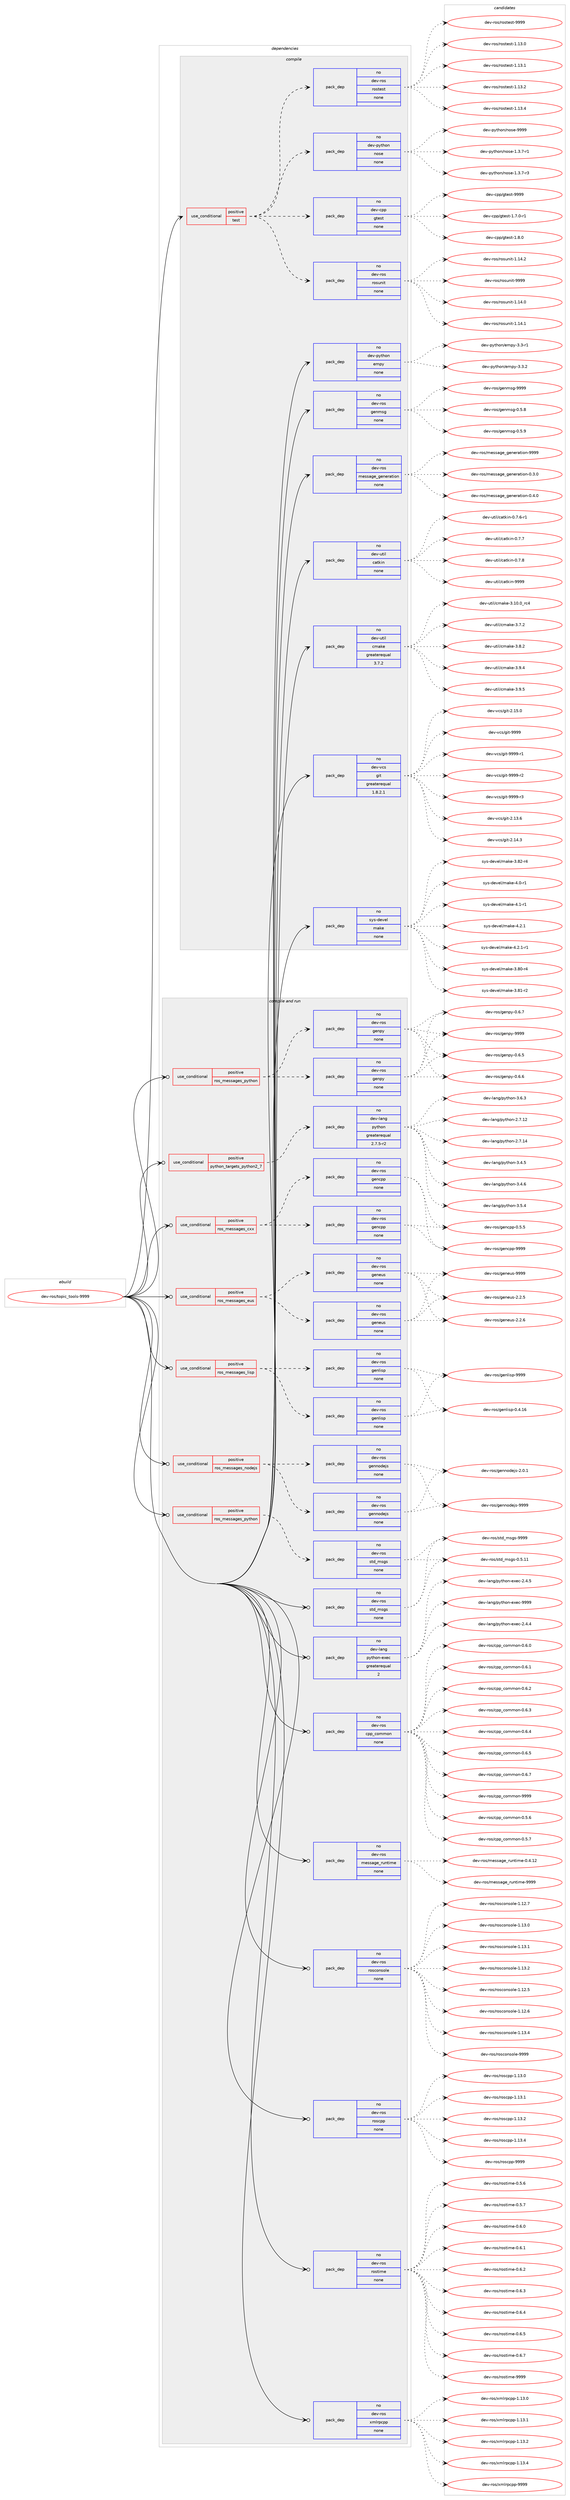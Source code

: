 digraph prolog {

# *************
# Graph options
# *************

newrank=true;
concentrate=true;
compound=true;
graph [rankdir=LR,fontname=Helvetica,fontsize=10,ranksep=1.5];#, ranksep=2.5, nodesep=0.2];
edge  [arrowhead=vee];
node  [fontname=Helvetica,fontsize=10];

# **********
# The ebuild
# **********

subgraph cluster_leftcol {
color=gray;
rank=same;
label=<<i>ebuild</i>>;
id [label="dev-ros/topic_tools-9999", color=red, width=4, href="../dev-ros/topic_tools-9999.svg"];
}

# ****************
# The dependencies
# ****************

subgraph cluster_midcol {
color=gray;
label=<<i>dependencies</i>>;
subgraph cluster_compile {
fillcolor="#eeeeee";
style=filled;
label=<<i>compile</i>>;
subgraph cond47993 {
dependency218541 [label=<<TABLE BORDER="0" CELLBORDER="1" CELLSPACING="0" CELLPADDING="4"><TR><TD ROWSPAN="3" CELLPADDING="10">use_conditional</TD></TR><TR><TD>positive</TD></TR><TR><TD>test</TD></TR></TABLE>>, shape=none, color=red];
subgraph pack166558 {
dependency218542 [label=<<TABLE BORDER="0" CELLBORDER="1" CELLSPACING="0" CELLPADDING="4" WIDTH="220"><TR><TD ROWSPAN="6" CELLPADDING="30">pack_dep</TD></TR><TR><TD WIDTH="110">no</TD></TR><TR><TD>dev-ros</TD></TR><TR><TD>rostest</TD></TR><TR><TD>none</TD></TR><TR><TD></TD></TR></TABLE>>, shape=none, color=blue];
}
dependency218541:e -> dependency218542:w [weight=20,style="dashed",arrowhead="vee"];
subgraph pack166559 {
dependency218543 [label=<<TABLE BORDER="0" CELLBORDER="1" CELLSPACING="0" CELLPADDING="4" WIDTH="220"><TR><TD ROWSPAN="6" CELLPADDING="30">pack_dep</TD></TR><TR><TD WIDTH="110">no</TD></TR><TR><TD>dev-ros</TD></TR><TR><TD>rosunit</TD></TR><TR><TD>none</TD></TR><TR><TD></TD></TR></TABLE>>, shape=none, color=blue];
}
dependency218541:e -> dependency218543:w [weight=20,style="dashed",arrowhead="vee"];
subgraph pack166560 {
dependency218544 [label=<<TABLE BORDER="0" CELLBORDER="1" CELLSPACING="0" CELLPADDING="4" WIDTH="220"><TR><TD ROWSPAN="6" CELLPADDING="30">pack_dep</TD></TR><TR><TD WIDTH="110">no</TD></TR><TR><TD>dev-cpp</TD></TR><TR><TD>gtest</TD></TR><TR><TD>none</TD></TR><TR><TD></TD></TR></TABLE>>, shape=none, color=blue];
}
dependency218541:e -> dependency218544:w [weight=20,style="dashed",arrowhead="vee"];
subgraph pack166561 {
dependency218545 [label=<<TABLE BORDER="0" CELLBORDER="1" CELLSPACING="0" CELLPADDING="4" WIDTH="220"><TR><TD ROWSPAN="6" CELLPADDING="30">pack_dep</TD></TR><TR><TD WIDTH="110">no</TD></TR><TR><TD>dev-python</TD></TR><TR><TD>nose</TD></TR><TR><TD>none</TD></TR><TR><TD></TD></TR></TABLE>>, shape=none, color=blue];
}
dependency218541:e -> dependency218545:w [weight=20,style="dashed",arrowhead="vee"];
}
id:e -> dependency218541:w [weight=20,style="solid",arrowhead="vee"];
subgraph pack166562 {
dependency218546 [label=<<TABLE BORDER="0" CELLBORDER="1" CELLSPACING="0" CELLPADDING="4" WIDTH="220"><TR><TD ROWSPAN="6" CELLPADDING="30">pack_dep</TD></TR><TR><TD WIDTH="110">no</TD></TR><TR><TD>dev-python</TD></TR><TR><TD>empy</TD></TR><TR><TD>none</TD></TR><TR><TD></TD></TR></TABLE>>, shape=none, color=blue];
}
id:e -> dependency218546:w [weight=20,style="solid",arrowhead="vee"];
subgraph pack166563 {
dependency218547 [label=<<TABLE BORDER="0" CELLBORDER="1" CELLSPACING="0" CELLPADDING="4" WIDTH="220"><TR><TD ROWSPAN="6" CELLPADDING="30">pack_dep</TD></TR><TR><TD WIDTH="110">no</TD></TR><TR><TD>dev-ros</TD></TR><TR><TD>genmsg</TD></TR><TR><TD>none</TD></TR><TR><TD></TD></TR></TABLE>>, shape=none, color=blue];
}
id:e -> dependency218547:w [weight=20,style="solid",arrowhead="vee"];
subgraph pack166564 {
dependency218548 [label=<<TABLE BORDER="0" CELLBORDER="1" CELLSPACING="0" CELLPADDING="4" WIDTH="220"><TR><TD ROWSPAN="6" CELLPADDING="30">pack_dep</TD></TR><TR><TD WIDTH="110">no</TD></TR><TR><TD>dev-ros</TD></TR><TR><TD>message_generation</TD></TR><TR><TD>none</TD></TR><TR><TD></TD></TR></TABLE>>, shape=none, color=blue];
}
id:e -> dependency218548:w [weight=20,style="solid",arrowhead="vee"];
subgraph pack166565 {
dependency218549 [label=<<TABLE BORDER="0" CELLBORDER="1" CELLSPACING="0" CELLPADDING="4" WIDTH="220"><TR><TD ROWSPAN="6" CELLPADDING="30">pack_dep</TD></TR><TR><TD WIDTH="110">no</TD></TR><TR><TD>dev-util</TD></TR><TR><TD>catkin</TD></TR><TR><TD>none</TD></TR><TR><TD></TD></TR></TABLE>>, shape=none, color=blue];
}
id:e -> dependency218549:w [weight=20,style="solid",arrowhead="vee"];
subgraph pack166566 {
dependency218550 [label=<<TABLE BORDER="0" CELLBORDER="1" CELLSPACING="0" CELLPADDING="4" WIDTH="220"><TR><TD ROWSPAN="6" CELLPADDING="30">pack_dep</TD></TR><TR><TD WIDTH="110">no</TD></TR><TR><TD>dev-util</TD></TR><TR><TD>cmake</TD></TR><TR><TD>greaterequal</TD></TR><TR><TD>3.7.2</TD></TR></TABLE>>, shape=none, color=blue];
}
id:e -> dependency218550:w [weight=20,style="solid",arrowhead="vee"];
subgraph pack166567 {
dependency218551 [label=<<TABLE BORDER="0" CELLBORDER="1" CELLSPACING="0" CELLPADDING="4" WIDTH="220"><TR><TD ROWSPAN="6" CELLPADDING="30">pack_dep</TD></TR><TR><TD WIDTH="110">no</TD></TR><TR><TD>dev-vcs</TD></TR><TR><TD>git</TD></TR><TR><TD>greaterequal</TD></TR><TR><TD>1.8.2.1</TD></TR></TABLE>>, shape=none, color=blue];
}
id:e -> dependency218551:w [weight=20,style="solid",arrowhead="vee"];
subgraph pack166568 {
dependency218552 [label=<<TABLE BORDER="0" CELLBORDER="1" CELLSPACING="0" CELLPADDING="4" WIDTH="220"><TR><TD ROWSPAN="6" CELLPADDING="30">pack_dep</TD></TR><TR><TD WIDTH="110">no</TD></TR><TR><TD>sys-devel</TD></TR><TR><TD>make</TD></TR><TR><TD>none</TD></TR><TR><TD></TD></TR></TABLE>>, shape=none, color=blue];
}
id:e -> dependency218552:w [weight=20,style="solid",arrowhead="vee"];
}
subgraph cluster_compileandrun {
fillcolor="#eeeeee";
style=filled;
label=<<i>compile and run</i>>;
subgraph cond47994 {
dependency218553 [label=<<TABLE BORDER="0" CELLBORDER="1" CELLSPACING="0" CELLPADDING="4"><TR><TD ROWSPAN="3" CELLPADDING="10">use_conditional</TD></TR><TR><TD>positive</TD></TR><TR><TD>python_targets_python2_7</TD></TR></TABLE>>, shape=none, color=red];
subgraph pack166569 {
dependency218554 [label=<<TABLE BORDER="0" CELLBORDER="1" CELLSPACING="0" CELLPADDING="4" WIDTH="220"><TR><TD ROWSPAN="6" CELLPADDING="30">pack_dep</TD></TR><TR><TD WIDTH="110">no</TD></TR><TR><TD>dev-lang</TD></TR><TR><TD>python</TD></TR><TR><TD>greaterequal</TD></TR><TR><TD>2.7.5-r2</TD></TR></TABLE>>, shape=none, color=blue];
}
dependency218553:e -> dependency218554:w [weight=20,style="dashed",arrowhead="vee"];
}
id:e -> dependency218553:w [weight=20,style="solid",arrowhead="odotvee"];
subgraph cond47995 {
dependency218555 [label=<<TABLE BORDER="0" CELLBORDER="1" CELLSPACING="0" CELLPADDING="4"><TR><TD ROWSPAN="3" CELLPADDING="10">use_conditional</TD></TR><TR><TD>positive</TD></TR><TR><TD>ros_messages_cxx</TD></TR></TABLE>>, shape=none, color=red];
subgraph pack166570 {
dependency218556 [label=<<TABLE BORDER="0" CELLBORDER="1" CELLSPACING="0" CELLPADDING="4" WIDTH="220"><TR><TD ROWSPAN="6" CELLPADDING="30">pack_dep</TD></TR><TR><TD WIDTH="110">no</TD></TR><TR><TD>dev-ros</TD></TR><TR><TD>gencpp</TD></TR><TR><TD>none</TD></TR><TR><TD></TD></TR></TABLE>>, shape=none, color=blue];
}
dependency218555:e -> dependency218556:w [weight=20,style="dashed",arrowhead="vee"];
subgraph pack166571 {
dependency218557 [label=<<TABLE BORDER="0" CELLBORDER="1" CELLSPACING="0" CELLPADDING="4" WIDTH="220"><TR><TD ROWSPAN="6" CELLPADDING="30">pack_dep</TD></TR><TR><TD WIDTH="110">no</TD></TR><TR><TD>dev-ros</TD></TR><TR><TD>gencpp</TD></TR><TR><TD>none</TD></TR><TR><TD></TD></TR></TABLE>>, shape=none, color=blue];
}
dependency218555:e -> dependency218557:w [weight=20,style="dashed",arrowhead="vee"];
}
id:e -> dependency218555:w [weight=20,style="solid",arrowhead="odotvee"];
subgraph cond47996 {
dependency218558 [label=<<TABLE BORDER="0" CELLBORDER="1" CELLSPACING="0" CELLPADDING="4"><TR><TD ROWSPAN="3" CELLPADDING="10">use_conditional</TD></TR><TR><TD>positive</TD></TR><TR><TD>ros_messages_eus</TD></TR></TABLE>>, shape=none, color=red];
subgraph pack166572 {
dependency218559 [label=<<TABLE BORDER="0" CELLBORDER="1" CELLSPACING="0" CELLPADDING="4" WIDTH="220"><TR><TD ROWSPAN="6" CELLPADDING="30">pack_dep</TD></TR><TR><TD WIDTH="110">no</TD></TR><TR><TD>dev-ros</TD></TR><TR><TD>geneus</TD></TR><TR><TD>none</TD></TR><TR><TD></TD></TR></TABLE>>, shape=none, color=blue];
}
dependency218558:e -> dependency218559:w [weight=20,style="dashed",arrowhead="vee"];
subgraph pack166573 {
dependency218560 [label=<<TABLE BORDER="0" CELLBORDER="1" CELLSPACING="0" CELLPADDING="4" WIDTH="220"><TR><TD ROWSPAN="6" CELLPADDING="30">pack_dep</TD></TR><TR><TD WIDTH="110">no</TD></TR><TR><TD>dev-ros</TD></TR><TR><TD>geneus</TD></TR><TR><TD>none</TD></TR><TR><TD></TD></TR></TABLE>>, shape=none, color=blue];
}
dependency218558:e -> dependency218560:w [weight=20,style="dashed",arrowhead="vee"];
}
id:e -> dependency218558:w [weight=20,style="solid",arrowhead="odotvee"];
subgraph cond47997 {
dependency218561 [label=<<TABLE BORDER="0" CELLBORDER="1" CELLSPACING="0" CELLPADDING="4"><TR><TD ROWSPAN="3" CELLPADDING="10">use_conditional</TD></TR><TR><TD>positive</TD></TR><TR><TD>ros_messages_lisp</TD></TR></TABLE>>, shape=none, color=red];
subgraph pack166574 {
dependency218562 [label=<<TABLE BORDER="0" CELLBORDER="1" CELLSPACING="0" CELLPADDING="4" WIDTH="220"><TR><TD ROWSPAN="6" CELLPADDING="30">pack_dep</TD></TR><TR><TD WIDTH="110">no</TD></TR><TR><TD>dev-ros</TD></TR><TR><TD>genlisp</TD></TR><TR><TD>none</TD></TR><TR><TD></TD></TR></TABLE>>, shape=none, color=blue];
}
dependency218561:e -> dependency218562:w [weight=20,style="dashed",arrowhead="vee"];
subgraph pack166575 {
dependency218563 [label=<<TABLE BORDER="0" CELLBORDER="1" CELLSPACING="0" CELLPADDING="4" WIDTH="220"><TR><TD ROWSPAN="6" CELLPADDING="30">pack_dep</TD></TR><TR><TD WIDTH="110">no</TD></TR><TR><TD>dev-ros</TD></TR><TR><TD>genlisp</TD></TR><TR><TD>none</TD></TR><TR><TD></TD></TR></TABLE>>, shape=none, color=blue];
}
dependency218561:e -> dependency218563:w [weight=20,style="dashed",arrowhead="vee"];
}
id:e -> dependency218561:w [weight=20,style="solid",arrowhead="odotvee"];
subgraph cond47998 {
dependency218564 [label=<<TABLE BORDER="0" CELLBORDER="1" CELLSPACING="0" CELLPADDING="4"><TR><TD ROWSPAN="3" CELLPADDING="10">use_conditional</TD></TR><TR><TD>positive</TD></TR><TR><TD>ros_messages_nodejs</TD></TR></TABLE>>, shape=none, color=red];
subgraph pack166576 {
dependency218565 [label=<<TABLE BORDER="0" CELLBORDER="1" CELLSPACING="0" CELLPADDING="4" WIDTH="220"><TR><TD ROWSPAN="6" CELLPADDING="30">pack_dep</TD></TR><TR><TD WIDTH="110">no</TD></TR><TR><TD>dev-ros</TD></TR><TR><TD>gennodejs</TD></TR><TR><TD>none</TD></TR><TR><TD></TD></TR></TABLE>>, shape=none, color=blue];
}
dependency218564:e -> dependency218565:w [weight=20,style="dashed",arrowhead="vee"];
subgraph pack166577 {
dependency218566 [label=<<TABLE BORDER="0" CELLBORDER="1" CELLSPACING="0" CELLPADDING="4" WIDTH="220"><TR><TD ROWSPAN="6" CELLPADDING="30">pack_dep</TD></TR><TR><TD WIDTH="110">no</TD></TR><TR><TD>dev-ros</TD></TR><TR><TD>gennodejs</TD></TR><TR><TD>none</TD></TR><TR><TD></TD></TR></TABLE>>, shape=none, color=blue];
}
dependency218564:e -> dependency218566:w [weight=20,style="dashed",arrowhead="vee"];
}
id:e -> dependency218564:w [weight=20,style="solid",arrowhead="odotvee"];
subgraph cond47999 {
dependency218567 [label=<<TABLE BORDER="0" CELLBORDER="1" CELLSPACING="0" CELLPADDING="4"><TR><TD ROWSPAN="3" CELLPADDING="10">use_conditional</TD></TR><TR><TD>positive</TD></TR><TR><TD>ros_messages_python</TD></TR></TABLE>>, shape=none, color=red];
subgraph pack166578 {
dependency218568 [label=<<TABLE BORDER="0" CELLBORDER="1" CELLSPACING="0" CELLPADDING="4" WIDTH="220"><TR><TD ROWSPAN="6" CELLPADDING="30">pack_dep</TD></TR><TR><TD WIDTH="110">no</TD></TR><TR><TD>dev-ros</TD></TR><TR><TD>genpy</TD></TR><TR><TD>none</TD></TR><TR><TD></TD></TR></TABLE>>, shape=none, color=blue];
}
dependency218567:e -> dependency218568:w [weight=20,style="dashed",arrowhead="vee"];
subgraph pack166579 {
dependency218569 [label=<<TABLE BORDER="0" CELLBORDER="1" CELLSPACING="0" CELLPADDING="4" WIDTH="220"><TR><TD ROWSPAN="6" CELLPADDING="30">pack_dep</TD></TR><TR><TD WIDTH="110">no</TD></TR><TR><TD>dev-ros</TD></TR><TR><TD>genpy</TD></TR><TR><TD>none</TD></TR><TR><TD></TD></TR></TABLE>>, shape=none, color=blue];
}
dependency218567:e -> dependency218569:w [weight=20,style="dashed",arrowhead="vee"];
}
id:e -> dependency218567:w [weight=20,style="solid",arrowhead="odotvee"];
subgraph cond48000 {
dependency218570 [label=<<TABLE BORDER="0" CELLBORDER="1" CELLSPACING="0" CELLPADDING="4"><TR><TD ROWSPAN="3" CELLPADDING="10">use_conditional</TD></TR><TR><TD>positive</TD></TR><TR><TD>ros_messages_python</TD></TR></TABLE>>, shape=none, color=red];
subgraph pack166580 {
dependency218571 [label=<<TABLE BORDER="0" CELLBORDER="1" CELLSPACING="0" CELLPADDING="4" WIDTH="220"><TR><TD ROWSPAN="6" CELLPADDING="30">pack_dep</TD></TR><TR><TD WIDTH="110">no</TD></TR><TR><TD>dev-ros</TD></TR><TR><TD>std_msgs</TD></TR><TR><TD>none</TD></TR><TR><TD></TD></TR></TABLE>>, shape=none, color=blue];
}
dependency218570:e -> dependency218571:w [weight=20,style="dashed",arrowhead="vee"];
}
id:e -> dependency218570:w [weight=20,style="solid",arrowhead="odotvee"];
subgraph pack166581 {
dependency218572 [label=<<TABLE BORDER="0" CELLBORDER="1" CELLSPACING="0" CELLPADDING="4" WIDTH="220"><TR><TD ROWSPAN="6" CELLPADDING="30">pack_dep</TD></TR><TR><TD WIDTH="110">no</TD></TR><TR><TD>dev-lang</TD></TR><TR><TD>python-exec</TD></TR><TR><TD>greaterequal</TD></TR><TR><TD>2</TD></TR></TABLE>>, shape=none, color=blue];
}
id:e -> dependency218572:w [weight=20,style="solid",arrowhead="odotvee"];
subgraph pack166582 {
dependency218573 [label=<<TABLE BORDER="0" CELLBORDER="1" CELLSPACING="0" CELLPADDING="4" WIDTH="220"><TR><TD ROWSPAN="6" CELLPADDING="30">pack_dep</TD></TR><TR><TD WIDTH="110">no</TD></TR><TR><TD>dev-ros</TD></TR><TR><TD>cpp_common</TD></TR><TR><TD>none</TD></TR><TR><TD></TD></TR></TABLE>>, shape=none, color=blue];
}
id:e -> dependency218573:w [weight=20,style="solid",arrowhead="odotvee"];
subgraph pack166583 {
dependency218574 [label=<<TABLE BORDER="0" CELLBORDER="1" CELLSPACING="0" CELLPADDING="4" WIDTH="220"><TR><TD ROWSPAN="6" CELLPADDING="30">pack_dep</TD></TR><TR><TD WIDTH="110">no</TD></TR><TR><TD>dev-ros</TD></TR><TR><TD>message_runtime</TD></TR><TR><TD>none</TD></TR><TR><TD></TD></TR></TABLE>>, shape=none, color=blue];
}
id:e -> dependency218574:w [weight=20,style="solid",arrowhead="odotvee"];
subgraph pack166584 {
dependency218575 [label=<<TABLE BORDER="0" CELLBORDER="1" CELLSPACING="0" CELLPADDING="4" WIDTH="220"><TR><TD ROWSPAN="6" CELLPADDING="30">pack_dep</TD></TR><TR><TD WIDTH="110">no</TD></TR><TR><TD>dev-ros</TD></TR><TR><TD>rosconsole</TD></TR><TR><TD>none</TD></TR><TR><TD></TD></TR></TABLE>>, shape=none, color=blue];
}
id:e -> dependency218575:w [weight=20,style="solid",arrowhead="odotvee"];
subgraph pack166585 {
dependency218576 [label=<<TABLE BORDER="0" CELLBORDER="1" CELLSPACING="0" CELLPADDING="4" WIDTH="220"><TR><TD ROWSPAN="6" CELLPADDING="30">pack_dep</TD></TR><TR><TD WIDTH="110">no</TD></TR><TR><TD>dev-ros</TD></TR><TR><TD>roscpp</TD></TR><TR><TD>none</TD></TR><TR><TD></TD></TR></TABLE>>, shape=none, color=blue];
}
id:e -> dependency218576:w [weight=20,style="solid",arrowhead="odotvee"];
subgraph pack166586 {
dependency218577 [label=<<TABLE BORDER="0" CELLBORDER="1" CELLSPACING="0" CELLPADDING="4" WIDTH="220"><TR><TD ROWSPAN="6" CELLPADDING="30">pack_dep</TD></TR><TR><TD WIDTH="110">no</TD></TR><TR><TD>dev-ros</TD></TR><TR><TD>rostime</TD></TR><TR><TD>none</TD></TR><TR><TD></TD></TR></TABLE>>, shape=none, color=blue];
}
id:e -> dependency218577:w [weight=20,style="solid",arrowhead="odotvee"];
subgraph pack166587 {
dependency218578 [label=<<TABLE BORDER="0" CELLBORDER="1" CELLSPACING="0" CELLPADDING="4" WIDTH="220"><TR><TD ROWSPAN="6" CELLPADDING="30">pack_dep</TD></TR><TR><TD WIDTH="110">no</TD></TR><TR><TD>dev-ros</TD></TR><TR><TD>std_msgs</TD></TR><TR><TD>none</TD></TR><TR><TD></TD></TR></TABLE>>, shape=none, color=blue];
}
id:e -> dependency218578:w [weight=20,style="solid",arrowhead="odotvee"];
subgraph pack166588 {
dependency218579 [label=<<TABLE BORDER="0" CELLBORDER="1" CELLSPACING="0" CELLPADDING="4" WIDTH="220"><TR><TD ROWSPAN="6" CELLPADDING="30">pack_dep</TD></TR><TR><TD WIDTH="110">no</TD></TR><TR><TD>dev-ros</TD></TR><TR><TD>xmlrpcpp</TD></TR><TR><TD>none</TD></TR><TR><TD></TD></TR></TABLE>>, shape=none, color=blue];
}
id:e -> dependency218579:w [weight=20,style="solid",arrowhead="odotvee"];
}
subgraph cluster_run {
fillcolor="#eeeeee";
style=filled;
label=<<i>run</i>>;
}
}

# **************
# The candidates
# **************

subgraph cluster_choices {
rank=same;
color=gray;
label=<<i>candidates</i>>;

subgraph choice166558 {
color=black;
nodesep=1;
choice100101118451141111154711411111511610111511645494649514648 [label="dev-ros/rostest-1.13.0", color=red, width=4,href="../dev-ros/rostest-1.13.0.svg"];
choice100101118451141111154711411111511610111511645494649514649 [label="dev-ros/rostest-1.13.1", color=red, width=4,href="../dev-ros/rostest-1.13.1.svg"];
choice100101118451141111154711411111511610111511645494649514650 [label="dev-ros/rostest-1.13.2", color=red, width=4,href="../dev-ros/rostest-1.13.2.svg"];
choice100101118451141111154711411111511610111511645494649514652 [label="dev-ros/rostest-1.13.4", color=red, width=4,href="../dev-ros/rostest-1.13.4.svg"];
choice10010111845114111115471141111151161011151164557575757 [label="dev-ros/rostest-9999", color=red, width=4,href="../dev-ros/rostest-9999.svg"];
dependency218542:e -> choice100101118451141111154711411111511610111511645494649514648:w [style=dotted,weight="100"];
dependency218542:e -> choice100101118451141111154711411111511610111511645494649514649:w [style=dotted,weight="100"];
dependency218542:e -> choice100101118451141111154711411111511610111511645494649514650:w [style=dotted,weight="100"];
dependency218542:e -> choice100101118451141111154711411111511610111511645494649514652:w [style=dotted,weight="100"];
dependency218542:e -> choice10010111845114111115471141111151161011151164557575757:w [style=dotted,weight="100"];
}
subgraph choice166559 {
color=black;
nodesep=1;
choice100101118451141111154711411111511711010511645494649524648 [label="dev-ros/rosunit-1.14.0", color=red, width=4,href="../dev-ros/rosunit-1.14.0.svg"];
choice100101118451141111154711411111511711010511645494649524649 [label="dev-ros/rosunit-1.14.1", color=red, width=4,href="../dev-ros/rosunit-1.14.1.svg"];
choice100101118451141111154711411111511711010511645494649524650 [label="dev-ros/rosunit-1.14.2", color=red, width=4,href="../dev-ros/rosunit-1.14.2.svg"];
choice10010111845114111115471141111151171101051164557575757 [label="dev-ros/rosunit-9999", color=red, width=4,href="../dev-ros/rosunit-9999.svg"];
dependency218543:e -> choice100101118451141111154711411111511711010511645494649524648:w [style=dotted,weight="100"];
dependency218543:e -> choice100101118451141111154711411111511711010511645494649524649:w [style=dotted,weight="100"];
dependency218543:e -> choice100101118451141111154711411111511711010511645494649524650:w [style=dotted,weight="100"];
dependency218543:e -> choice10010111845114111115471141111151171101051164557575757:w [style=dotted,weight="100"];
}
subgraph choice166560 {
color=black;
nodesep=1;
choice1001011184599112112471031161011151164549465546484511449 [label="dev-cpp/gtest-1.7.0-r1", color=red, width=4,href="../dev-cpp/gtest-1.7.0-r1.svg"];
choice100101118459911211247103116101115116454946564648 [label="dev-cpp/gtest-1.8.0", color=red, width=4,href="../dev-cpp/gtest-1.8.0.svg"];
choice1001011184599112112471031161011151164557575757 [label="dev-cpp/gtest-9999", color=red, width=4,href="../dev-cpp/gtest-9999.svg"];
dependency218544:e -> choice1001011184599112112471031161011151164549465546484511449:w [style=dotted,weight="100"];
dependency218544:e -> choice100101118459911211247103116101115116454946564648:w [style=dotted,weight="100"];
dependency218544:e -> choice1001011184599112112471031161011151164557575757:w [style=dotted,weight="100"];
}
subgraph choice166561 {
color=black;
nodesep=1;
choice10010111845112121116104111110471101111151014549465146554511449 [label="dev-python/nose-1.3.7-r1", color=red, width=4,href="../dev-python/nose-1.3.7-r1.svg"];
choice10010111845112121116104111110471101111151014549465146554511451 [label="dev-python/nose-1.3.7-r3", color=red, width=4,href="../dev-python/nose-1.3.7-r3.svg"];
choice10010111845112121116104111110471101111151014557575757 [label="dev-python/nose-9999", color=red, width=4,href="../dev-python/nose-9999.svg"];
dependency218545:e -> choice10010111845112121116104111110471101111151014549465146554511449:w [style=dotted,weight="100"];
dependency218545:e -> choice10010111845112121116104111110471101111151014549465146554511451:w [style=dotted,weight="100"];
dependency218545:e -> choice10010111845112121116104111110471101111151014557575757:w [style=dotted,weight="100"];
}
subgraph choice166562 {
color=black;
nodesep=1;
choice1001011184511212111610411111047101109112121455146514511449 [label="dev-python/empy-3.3-r1", color=red, width=4,href="../dev-python/empy-3.3-r1.svg"];
choice1001011184511212111610411111047101109112121455146514650 [label="dev-python/empy-3.3.2", color=red, width=4,href="../dev-python/empy-3.3.2.svg"];
dependency218546:e -> choice1001011184511212111610411111047101109112121455146514511449:w [style=dotted,weight="100"];
dependency218546:e -> choice1001011184511212111610411111047101109112121455146514650:w [style=dotted,weight="100"];
}
subgraph choice166563 {
color=black;
nodesep=1;
choice1001011184511411111547103101110109115103454846534656 [label="dev-ros/genmsg-0.5.8", color=red, width=4,href="../dev-ros/genmsg-0.5.8.svg"];
choice1001011184511411111547103101110109115103454846534657 [label="dev-ros/genmsg-0.5.9", color=red, width=4,href="../dev-ros/genmsg-0.5.9.svg"];
choice10010111845114111115471031011101091151034557575757 [label="dev-ros/genmsg-9999", color=red, width=4,href="../dev-ros/genmsg-9999.svg"];
dependency218547:e -> choice1001011184511411111547103101110109115103454846534656:w [style=dotted,weight="100"];
dependency218547:e -> choice1001011184511411111547103101110109115103454846534657:w [style=dotted,weight="100"];
dependency218547:e -> choice10010111845114111115471031011101091151034557575757:w [style=dotted,weight="100"];
}
subgraph choice166564 {
color=black;
nodesep=1;
choice1001011184511411111547109101115115971031019510310111010111497116105111110454846514648 [label="dev-ros/message_generation-0.3.0", color=red, width=4,href="../dev-ros/message_generation-0.3.0.svg"];
choice1001011184511411111547109101115115971031019510310111010111497116105111110454846524648 [label="dev-ros/message_generation-0.4.0", color=red, width=4,href="../dev-ros/message_generation-0.4.0.svg"];
choice10010111845114111115471091011151159710310195103101110101114971161051111104557575757 [label="dev-ros/message_generation-9999", color=red, width=4,href="../dev-ros/message_generation-9999.svg"];
dependency218548:e -> choice1001011184511411111547109101115115971031019510310111010111497116105111110454846514648:w [style=dotted,weight="100"];
dependency218548:e -> choice1001011184511411111547109101115115971031019510310111010111497116105111110454846524648:w [style=dotted,weight="100"];
dependency218548:e -> choice10010111845114111115471091011151159710310195103101110101114971161051111104557575757:w [style=dotted,weight="100"];
}
subgraph choice166565 {
color=black;
nodesep=1;
choice100101118451171161051084799971161071051104548465546544511449 [label="dev-util/catkin-0.7.6-r1", color=red, width=4,href="../dev-util/catkin-0.7.6-r1.svg"];
choice10010111845117116105108479997116107105110454846554655 [label="dev-util/catkin-0.7.7", color=red, width=4,href="../dev-util/catkin-0.7.7.svg"];
choice10010111845117116105108479997116107105110454846554656 [label="dev-util/catkin-0.7.8", color=red, width=4,href="../dev-util/catkin-0.7.8.svg"];
choice100101118451171161051084799971161071051104557575757 [label="dev-util/catkin-9999", color=red, width=4,href="../dev-util/catkin-9999.svg"];
dependency218549:e -> choice100101118451171161051084799971161071051104548465546544511449:w [style=dotted,weight="100"];
dependency218549:e -> choice10010111845117116105108479997116107105110454846554655:w [style=dotted,weight="100"];
dependency218549:e -> choice10010111845117116105108479997116107105110454846554656:w [style=dotted,weight="100"];
dependency218549:e -> choice100101118451171161051084799971161071051104557575757:w [style=dotted,weight="100"];
}
subgraph choice166566 {
color=black;
nodesep=1;
choice1001011184511711610510847991099710710145514649484648951149952 [label="dev-util/cmake-3.10.0_rc4", color=red, width=4,href="../dev-util/cmake-3.10.0_rc4.svg"];
choice10010111845117116105108479910997107101455146554650 [label="dev-util/cmake-3.7.2", color=red, width=4,href="../dev-util/cmake-3.7.2.svg"];
choice10010111845117116105108479910997107101455146564650 [label="dev-util/cmake-3.8.2", color=red, width=4,href="../dev-util/cmake-3.8.2.svg"];
choice10010111845117116105108479910997107101455146574652 [label="dev-util/cmake-3.9.4", color=red, width=4,href="../dev-util/cmake-3.9.4.svg"];
choice10010111845117116105108479910997107101455146574653 [label="dev-util/cmake-3.9.5", color=red, width=4,href="../dev-util/cmake-3.9.5.svg"];
dependency218550:e -> choice1001011184511711610510847991099710710145514649484648951149952:w [style=dotted,weight="100"];
dependency218550:e -> choice10010111845117116105108479910997107101455146554650:w [style=dotted,weight="100"];
dependency218550:e -> choice10010111845117116105108479910997107101455146564650:w [style=dotted,weight="100"];
dependency218550:e -> choice10010111845117116105108479910997107101455146574652:w [style=dotted,weight="100"];
dependency218550:e -> choice10010111845117116105108479910997107101455146574653:w [style=dotted,weight="100"];
}
subgraph choice166567 {
color=black;
nodesep=1;
choice10010111845118991154710310511645504649514654 [label="dev-vcs/git-2.13.6", color=red, width=4,href="../dev-vcs/git-2.13.6.svg"];
choice10010111845118991154710310511645504649524651 [label="dev-vcs/git-2.14.3", color=red, width=4,href="../dev-vcs/git-2.14.3.svg"];
choice10010111845118991154710310511645504649534648 [label="dev-vcs/git-2.15.0", color=red, width=4,href="../dev-vcs/git-2.15.0.svg"];
choice1001011184511899115471031051164557575757 [label="dev-vcs/git-9999", color=red, width=4,href="../dev-vcs/git-9999.svg"];
choice10010111845118991154710310511645575757574511449 [label="dev-vcs/git-9999-r1", color=red, width=4,href="../dev-vcs/git-9999-r1.svg"];
choice10010111845118991154710310511645575757574511450 [label="dev-vcs/git-9999-r2", color=red, width=4,href="../dev-vcs/git-9999-r2.svg"];
choice10010111845118991154710310511645575757574511451 [label="dev-vcs/git-9999-r3", color=red, width=4,href="../dev-vcs/git-9999-r3.svg"];
dependency218551:e -> choice10010111845118991154710310511645504649514654:w [style=dotted,weight="100"];
dependency218551:e -> choice10010111845118991154710310511645504649524651:w [style=dotted,weight="100"];
dependency218551:e -> choice10010111845118991154710310511645504649534648:w [style=dotted,weight="100"];
dependency218551:e -> choice1001011184511899115471031051164557575757:w [style=dotted,weight="100"];
dependency218551:e -> choice10010111845118991154710310511645575757574511449:w [style=dotted,weight="100"];
dependency218551:e -> choice10010111845118991154710310511645575757574511450:w [style=dotted,weight="100"];
dependency218551:e -> choice10010111845118991154710310511645575757574511451:w [style=dotted,weight="100"];
}
subgraph choice166568 {
color=black;
nodesep=1;
choice11512111545100101118101108471099710710145514656484511452 [label="sys-devel/make-3.80-r4", color=red, width=4,href="../sys-devel/make-3.80-r4.svg"];
choice11512111545100101118101108471099710710145514656494511450 [label="sys-devel/make-3.81-r2", color=red, width=4,href="../sys-devel/make-3.81-r2.svg"];
choice11512111545100101118101108471099710710145514656504511452 [label="sys-devel/make-3.82-r4", color=red, width=4,href="../sys-devel/make-3.82-r4.svg"];
choice115121115451001011181011084710997107101455246484511449 [label="sys-devel/make-4.0-r1", color=red, width=4,href="../sys-devel/make-4.0-r1.svg"];
choice115121115451001011181011084710997107101455246494511449 [label="sys-devel/make-4.1-r1", color=red, width=4,href="../sys-devel/make-4.1-r1.svg"];
choice115121115451001011181011084710997107101455246504649 [label="sys-devel/make-4.2.1", color=red, width=4,href="../sys-devel/make-4.2.1.svg"];
choice1151211154510010111810110847109971071014552465046494511449 [label="sys-devel/make-4.2.1-r1", color=red, width=4,href="../sys-devel/make-4.2.1-r1.svg"];
dependency218552:e -> choice11512111545100101118101108471099710710145514656484511452:w [style=dotted,weight="100"];
dependency218552:e -> choice11512111545100101118101108471099710710145514656494511450:w [style=dotted,weight="100"];
dependency218552:e -> choice11512111545100101118101108471099710710145514656504511452:w [style=dotted,weight="100"];
dependency218552:e -> choice115121115451001011181011084710997107101455246484511449:w [style=dotted,weight="100"];
dependency218552:e -> choice115121115451001011181011084710997107101455246494511449:w [style=dotted,weight="100"];
dependency218552:e -> choice115121115451001011181011084710997107101455246504649:w [style=dotted,weight="100"];
dependency218552:e -> choice1151211154510010111810110847109971071014552465046494511449:w [style=dotted,weight="100"];
}
subgraph choice166569 {
color=black;
nodesep=1;
choice10010111845108971101034711212111610411111045504655464950 [label="dev-lang/python-2.7.12", color=red, width=4,href="../dev-lang/python-2.7.12.svg"];
choice10010111845108971101034711212111610411111045504655464952 [label="dev-lang/python-2.7.14", color=red, width=4,href="../dev-lang/python-2.7.14.svg"];
choice100101118451089711010347112121116104111110455146524653 [label="dev-lang/python-3.4.5", color=red, width=4,href="../dev-lang/python-3.4.5.svg"];
choice100101118451089711010347112121116104111110455146524654 [label="dev-lang/python-3.4.6", color=red, width=4,href="../dev-lang/python-3.4.6.svg"];
choice100101118451089711010347112121116104111110455146534652 [label="dev-lang/python-3.5.4", color=red, width=4,href="../dev-lang/python-3.5.4.svg"];
choice100101118451089711010347112121116104111110455146544651 [label="dev-lang/python-3.6.3", color=red, width=4,href="../dev-lang/python-3.6.3.svg"];
dependency218554:e -> choice10010111845108971101034711212111610411111045504655464950:w [style=dotted,weight="100"];
dependency218554:e -> choice10010111845108971101034711212111610411111045504655464952:w [style=dotted,weight="100"];
dependency218554:e -> choice100101118451089711010347112121116104111110455146524653:w [style=dotted,weight="100"];
dependency218554:e -> choice100101118451089711010347112121116104111110455146524654:w [style=dotted,weight="100"];
dependency218554:e -> choice100101118451089711010347112121116104111110455146534652:w [style=dotted,weight="100"];
dependency218554:e -> choice100101118451089711010347112121116104111110455146544651:w [style=dotted,weight="100"];
}
subgraph choice166570 {
color=black;
nodesep=1;
choice100101118451141111154710310111099112112454846534653 [label="dev-ros/gencpp-0.5.5", color=red, width=4,href="../dev-ros/gencpp-0.5.5.svg"];
choice1001011184511411111547103101110991121124557575757 [label="dev-ros/gencpp-9999", color=red, width=4,href="../dev-ros/gencpp-9999.svg"];
dependency218556:e -> choice100101118451141111154710310111099112112454846534653:w [style=dotted,weight="100"];
dependency218556:e -> choice1001011184511411111547103101110991121124557575757:w [style=dotted,weight="100"];
}
subgraph choice166571 {
color=black;
nodesep=1;
choice100101118451141111154710310111099112112454846534653 [label="dev-ros/gencpp-0.5.5", color=red, width=4,href="../dev-ros/gencpp-0.5.5.svg"];
choice1001011184511411111547103101110991121124557575757 [label="dev-ros/gencpp-9999", color=red, width=4,href="../dev-ros/gencpp-9999.svg"];
dependency218557:e -> choice100101118451141111154710310111099112112454846534653:w [style=dotted,weight="100"];
dependency218557:e -> choice1001011184511411111547103101110991121124557575757:w [style=dotted,weight="100"];
}
subgraph choice166572 {
color=black;
nodesep=1;
choice1001011184511411111547103101110101117115455046504653 [label="dev-ros/geneus-2.2.5", color=red, width=4,href="../dev-ros/geneus-2.2.5.svg"];
choice1001011184511411111547103101110101117115455046504654 [label="dev-ros/geneus-2.2.6", color=red, width=4,href="../dev-ros/geneus-2.2.6.svg"];
choice10010111845114111115471031011101011171154557575757 [label="dev-ros/geneus-9999", color=red, width=4,href="../dev-ros/geneus-9999.svg"];
dependency218559:e -> choice1001011184511411111547103101110101117115455046504653:w [style=dotted,weight="100"];
dependency218559:e -> choice1001011184511411111547103101110101117115455046504654:w [style=dotted,weight="100"];
dependency218559:e -> choice10010111845114111115471031011101011171154557575757:w [style=dotted,weight="100"];
}
subgraph choice166573 {
color=black;
nodesep=1;
choice1001011184511411111547103101110101117115455046504653 [label="dev-ros/geneus-2.2.5", color=red, width=4,href="../dev-ros/geneus-2.2.5.svg"];
choice1001011184511411111547103101110101117115455046504654 [label="dev-ros/geneus-2.2.6", color=red, width=4,href="../dev-ros/geneus-2.2.6.svg"];
choice10010111845114111115471031011101011171154557575757 [label="dev-ros/geneus-9999", color=red, width=4,href="../dev-ros/geneus-9999.svg"];
dependency218560:e -> choice1001011184511411111547103101110101117115455046504653:w [style=dotted,weight="100"];
dependency218560:e -> choice1001011184511411111547103101110101117115455046504654:w [style=dotted,weight="100"];
dependency218560:e -> choice10010111845114111115471031011101011171154557575757:w [style=dotted,weight="100"];
}
subgraph choice166574 {
color=black;
nodesep=1;
choice100101118451141111154710310111010810511511245484652464954 [label="dev-ros/genlisp-0.4.16", color=red, width=4,href="../dev-ros/genlisp-0.4.16.svg"];
choice10010111845114111115471031011101081051151124557575757 [label="dev-ros/genlisp-9999", color=red, width=4,href="../dev-ros/genlisp-9999.svg"];
dependency218562:e -> choice100101118451141111154710310111010810511511245484652464954:w [style=dotted,weight="100"];
dependency218562:e -> choice10010111845114111115471031011101081051151124557575757:w [style=dotted,weight="100"];
}
subgraph choice166575 {
color=black;
nodesep=1;
choice100101118451141111154710310111010810511511245484652464954 [label="dev-ros/genlisp-0.4.16", color=red, width=4,href="../dev-ros/genlisp-0.4.16.svg"];
choice10010111845114111115471031011101081051151124557575757 [label="dev-ros/genlisp-9999", color=red, width=4,href="../dev-ros/genlisp-9999.svg"];
dependency218563:e -> choice100101118451141111154710310111010810511511245484652464954:w [style=dotted,weight="100"];
dependency218563:e -> choice10010111845114111115471031011101081051151124557575757:w [style=dotted,weight="100"];
}
subgraph choice166576 {
color=black;
nodesep=1;
choice1001011184511411111547103101110110111100101106115455046484649 [label="dev-ros/gennodejs-2.0.1", color=red, width=4,href="../dev-ros/gennodejs-2.0.1.svg"];
choice10010111845114111115471031011101101111001011061154557575757 [label="dev-ros/gennodejs-9999", color=red, width=4,href="../dev-ros/gennodejs-9999.svg"];
dependency218565:e -> choice1001011184511411111547103101110110111100101106115455046484649:w [style=dotted,weight="100"];
dependency218565:e -> choice10010111845114111115471031011101101111001011061154557575757:w [style=dotted,weight="100"];
}
subgraph choice166577 {
color=black;
nodesep=1;
choice1001011184511411111547103101110110111100101106115455046484649 [label="dev-ros/gennodejs-2.0.1", color=red, width=4,href="../dev-ros/gennodejs-2.0.1.svg"];
choice10010111845114111115471031011101101111001011061154557575757 [label="dev-ros/gennodejs-9999", color=red, width=4,href="../dev-ros/gennodejs-9999.svg"];
dependency218566:e -> choice1001011184511411111547103101110110111100101106115455046484649:w [style=dotted,weight="100"];
dependency218566:e -> choice10010111845114111115471031011101101111001011061154557575757:w [style=dotted,weight="100"];
}
subgraph choice166578 {
color=black;
nodesep=1;
choice1001011184511411111547103101110112121454846544653 [label="dev-ros/genpy-0.6.5", color=red, width=4,href="../dev-ros/genpy-0.6.5.svg"];
choice1001011184511411111547103101110112121454846544654 [label="dev-ros/genpy-0.6.6", color=red, width=4,href="../dev-ros/genpy-0.6.6.svg"];
choice1001011184511411111547103101110112121454846544655 [label="dev-ros/genpy-0.6.7", color=red, width=4,href="../dev-ros/genpy-0.6.7.svg"];
choice10010111845114111115471031011101121214557575757 [label="dev-ros/genpy-9999", color=red, width=4,href="../dev-ros/genpy-9999.svg"];
dependency218568:e -> choice1001011184511411111547103101110112121454846544653:w [style=dotted,weight="100"];
dependency218568:e -> choice1001011184511411111547103101110112121454846544654:w [style=dotted,weight="100"];
dependency218568:e -> choice1001011184511411111547103101110112121454846544655:w [style=dotted,weight="100"];
dependency218568:e -> choice10010111845114111115471031011101121214557575757:w [style=dotted,weight="100"];
}
subgraph choice166579 {
color=black;
nodesep=1;
choice1001011184511411111547103101110112121454846544653 [label="dev-ros/genpy-0.6.5", color=red, width=4,href="../dev-ros/genpy-0.6.5.svg"];
choice1001011184511411111547103101110112121454846544654 [label="dev-ros/genpy-0.6.6", color=red, width=4,href="../dev-ros/genpy-0.6.6.svg"];
choice1001011184511411111547103101110112121454846544655 [label="dev-ros/genpy-0.6.7", color=red, width=4,href="../dev-ros/genpy-0.6.7.svg"];
choice10010111845114111115471031011101121214557575757 [label="dev-ros/genpy-9999", color=red, width=4,href="../dev-ros/genpy-9999.svg"];
dependency218569:e -> choice1001011184511411111547103101110112121454846544653:w [style=dotted,weight="100"];
dependency218569:e -> choice1001011184511411111547103101110112121454846544654:w [style=dotted,weight="100"];
dependency218569:e -> choice1001011184511411111547103101110112121454846544655:w [style=dotted,weight="100"];
dependency218569:e -> choice10010111845114111115471031011101121214557575757:w [style=dotted,weight="100"];
}
subgraph choice166580 {
color=black;
nodesep=1;
choice10010111845114111115471151161009510911510311545484653464949 [label="dev-ros/std_msgs-0.5.11", color=red, width=4,href="../dev-ros/std_msgs-0.5.11.svg"];
choice1001011184511411111547115116100951091151031154557575757 [label="dev-ros/std_msgs-9999", color=red, width=4,href="../dev-ros/std_msgs-9999.svg"];
dependency218571:e -> choice10010111845114111115471151161009510911510311545484653464949:w [style=dotted,weight="100"];
dependency218571:e -> choice1001011184511411111547115116100951091151031154557575757:w [style=dotted,weight="100"];
}
subgraph choice166581 {
color=black;
nodesep=1;
choice1001011184510897110103471121211161041111104510112010199455046524652 [label="dev-lang/python-exec-2.4.4", color=red, width=4,href="../dev-lang/python-exec-2.4.4.svg"];
choice1001011184510897110103471121211161041111104510112010199455046524653 [label="dev-lang/python-exec-2.4.5", color=red, width=4,href="../dev-lang/python-exec-2.4.5.svg"];
choice10010111845108971101034711212111610411111045101120101994557575757 [label="dev-lang/python-exec-9999", color=red, width=4,href="../dev-lang/python-exec-9999.svg"];
dependency218572:e -> choice1001011184510897110103471121211161041111104510112010199455046524652:w [style=dotted,weight="100"];
dependency218572:e -> choice1001011184510897110103471121211161041111104510112010199455046524653:w [style=dotted,weight="100"];
dependency218572:e -> choice10010111845108971101034711212111610411111045101120101994557575757:w [style=dotted,weight="100"];
}
subgraph choice166582 {
color=black;
nodesep=1;
choice1001011184511411111547991121129599111109109111110454846534654 [label="dev-ros/cpp_common-0.5.6", color=red, width=4,href="../dev-ros/cpp_common-0.5.6.svg"];
choice1001011184511411111547991121129599111109109111110454846534655 [label="dev-ros/cpp_common-0.5.7", color=red, width=4,href="../dev-ros/cpp_common-0.5.7.svg"];
choice1001011184511411111547991121129599111109109111110454846544648 [label="dev-ros/cpp_common-0.6.0", color=red, width=4,href="../dev-ros/cpp_common-0.6.0.svg"];
choice1001011184511411111547991121129599111109109111110454846544649 [label="dev-ros/cpp_common-0.6.1", color=red, width=4,href="../dev-ros/cpp_common-0.6.1.svg"];
choice1001011184511411111547991121129599111109109111110454846544650 [label="dev-ros/cpp_common-0.6.2", color=red, width=4,href="../dev-ros/cpp_common-0.6.2.svg"];
choice1001011184511411111547991121129599111109109111110454846544651 [label="dev-ros/cpp_common-0.6.3", color=red, width=4,href="../dev-ros/cpp_common-0.6.3.svg"];
choice1001011184511411111547991121129599111109109111110454846544652 [label="dev-ros/cpp_common-0.6.4", color=red, width=4,href="../dev-ros/cpp_common-0.6.4.svg"];
choice1001011184511411111547991121129599111109109111110454846544653 [label="dev-ros/cpp_common-0.6.5", color=red, width=4,href="../dev-ros/cpp_common-0.6.5.svg"];
choice1001011184511411111547991121129599111109109111110454846544655 [label="dev-ros/cpp_common-0.6.7", color=red, width=4,href="../dev-ros/cpp_common-0.6.7.svg"];
choice10010111845114111115479911211295991111091091111104557575757 [label="dev-ros/cpp_common-9999", color=red, width=4,href="../dev-ros/cpp_common-9999.svg"];
dependency218573:e -> choice1001011184511411111547991121129599111109109111110454846534654:w [style=dotted,weight="100"];
dependency218573:e -> choice1001011184511411111547991121129599111109109111110454846534655:w [style=dotted,weight="100"];
dependency218573:e -> choice1001011184511411111547991121129599111109109111110454846544648:w [style=dotted,weight="100"];
dependency218573:e -> choice1001011184511411111547991121129599111109109111110454846544649:w [style=dotted,weight="100"];
dependency218573:e -> choice1001011184511411111547991121129599111109109111110454846544650:w [style=dotted,weight="100"];
dependency218573:e -> choice1001011184511411111547991121129599111109109111110454846544651:w [style=dotted,weight="100"];
dependency218573:e -> choice1001011184511411111547991121129599111109109111110454846544652:w [style=dotted,weight="100"];
dependency218573:e -> choice1001011184511411111547991121129599111109109111110454846544653:w [style=dotted,weight="100"];
dependency218573:e -> choice1001011184511411111547991121129599111109109111110454846544655:w [style=dotted,weight="100"];
dependency218573:e -> choice10010111845114111115479911211295991111091091111104557575757:w [style=dotted,weight="100"];
}
subgraph choice166583 {
color=black;
nodesep=1;
choice1001011184511411111547109101115115971031019511411711011610510910145484652464950 [label="dev-ros/message_runtime-0.4.12", color=red, width=4,href="../dev-ros/message_runtime-0.4.12.svg"];
choice100101118451141111154710910111511597103101951141171101161051091014557575757 [label="dev-ros/message_runtime-9999", color=red, width=4,href="../dev-ros/message_runtime-9999.svg"];
dependency218574:e -> choice1001011184511411111547109101115115971031019511411711011610510910145484652464950:w [style=dotted,weight="100"];
dependency218574:e -> choice100101118451141111154710910111511597103101951141171101161051091014557575757:w [style=dotted,weight="100"];
}
subgraph choice166584 {
color=black;
nodesep=1;
choice10010111845114111115471141111159911111011511110810145494649504653 [label="dev-ros/rosconsole-1.12.5", color=red, width=4,href="../dev-ros/rosconsole-1.12.5.svg"];
choice10010111845114111115471141111159911111011511110810145494649504654 [label="dev-ros/rosconsole-1.12.6", color=red, width=4,href="../dev-ros/rosconsole-1.12.6.svg"];
choice10010111845114111115471141111159911111011511110810145494649504655 [label="dev-ros/rosconsole-1.12.7", color=red, width=4,href="../dev-ros/rosconsole-1.12.7.svg"];
choice10010111845114111115471141111159911111011511110810145494649514648 [label="dev-ros/rosconsole-1.13.0", color=red, width=4,href="../dev-ros/rosconsole-1.13.0.svg"];
choice10010111845114111115471141111159911111011511110810145494649514649 [label="dev-ros/rosconsole-1.13.1", color=red, width=4,href="../dev-ros/rosconsole-1.13.1.svg"];
choice10010111845114111115471141111159911111011511110810145494649514650 [label="dev-ros/rosconsole-1.13.2", color=red, width=4,href="../dev-ros/rosconsole-1.13.2.svg"];
choice10010111845114111115471141111159911111011511110810145494649514652 [label="dev-ros/rosconsole-1.13.4", color=red, width=4,href="../dev-ros/rosconsole-1.13.4.svg"];
choice1001011184511411111547114111115991111101151111081014557575757 [label="dev-ros/rosconsole-9999", color=red, width=4,href="../dev-ros/rosconsole-9999.svg"];
dependency218575:e -> choice10010111845114111115471141111159911111011511110810145494649504653:w [style=dotted,weight="100"];
dependency218575:e -> choice10010111845114111115471141111159911111011511110810145494649504654:w [style=dotted,weight="100"];
dependency218575:e -> choice10010111845114111115471141111159911111011511110810145494649504655:w [style=dotted,weight="100"];
dependency218575:e -> choice10010111845114111115471141111159911111011511110810145494649514648:w [style=dotted,weight="100"];
dependency218575:e -> choice10010111845114111115471141111159911111011511110810145494649514649:w [style=dotted,weight="100"];
dependency218575:e -> choice10010111845114111115471141111159911111011511110810145494649514650:w [style=dotted,weight="100"];
dependency218575:e -> choice10010111845114111115471141111159911111011511110810145494649514652:w [style=dotted,weight="100"];
dependency218575:e -> choice1001011184511411111547114111115991111101151111081014557575757:w [style=dotted,weight="100"];
}
subgraph choice166585 {
color=black;
nodesep=1;
choice10010111845114111115471141111159911211245494649514648 [label="dev-ros/roscpp-1.13.0", color=red, width=4,href="../dev-ros/roscpp-1.13.0.svg"];
choice10010111845114111115471141111159911211245494649514649 [label="dev-ros/roscpp-1.13.1", color=red, width=4,href="../dev-ros/roscpp-1.13.1.svg"];
choice10010111845114111115471141111159911211245494649514650 [label="dev-ros/roscpp-1.13.2", color=red, width=4,href="../dev-ros/roscpp-1.13.2.svg"];
choice10010111845114111115471141111159911211245494649514652 [label="dev-ros/roscpp-1.13.4", color=red, width=4,href="../dev-ros/roscpp-1.13.4.svg"];
choice1001011184511411111547114111115991121124557575757 [label="dev-ros/roscpp-9999", color=red, width=4,href="../dev-ros/roscpp-9999.svg"];
dependency218576:e -> choice10010111845114111115471141111159911211245494649514648:w [style=dotted,weight="100"];
dependency218576:e -> choice10010111845114111115471141111159911211245494649514649:w [style=dotted,weight="100"];
dependency218576:e -> choice10010111845114111115471141111159911211245494649514650:w [style=dotted,weight="100"];
dependency218576:e -> choice10010111845114111115471141111159911211245494649514652:w [style=dotted,weight="100"];
dependency218576:e -> choice1001011184511411111547114111115991121124557575757:w [style=dotted,weight="100"];
}
subgraph choice166586 {
color=black;
nodesep=1;
choice1001011184511411111547114111115116105109101454846534654 [label="dev-ros/rostime-0.5.6", color=red, width=4,href="../dev-ros/rostime-0.5.6.svg"];
choice1001011184511411111547114111115116105109101454846534655 [label="dev-ros/rostime-0.5.7", color=red, width=4,href="../dev-ros/rostime-0.5.7.svg"];
choice1001011184511411111547114111115116105109101454846544648 [label="dev-ros/rostime-0.6.0", color=red, width=4,href="../dev-ros/rostime-0.6.0.svg"];
choice1001011184511411111547114111115116105109101454846544649 [label="dev-ros/rostime-0.6.1", color=red, width=4,href="../dev-ros/rostime-0.6.1.svg"];
choice1001011184511411111547114111115116105109101454846544650 [label="dev-ros/rostime-0.6.2", color=red, width=4,href="../dev-ros/rostime-0.6.2.svg"];
choice1001011184511411111547114111115116105109101454846544651 [label="dev-ros/rostime-0.6.3", color=red, width=4,href="../dev-ros/rostime-0.6.3.svg"];
choice1001011184511411111547114111115116105109101454846544652 [label="dev-ros/rostime-0.6.4", color=red, width=4,href="../dev-ros/rostime-0.6.4.svg"];
choice1001011184511411111547114111115116105109101454846544653 [label="dev-ros/rostime-0.6.5", color=red, width=4,href="../dev-ros/rostime-0.6.5.svg"];
choice1001011184511411111547114111115116105109101454846544655 [label="dev-ros/rostime-0.6.7", color=red, width=4,href="../dev-ros/rostime-0.6.7.svg"];
choice10010111845114111115471141111151161051091014557575757 [label="dev-ros/rostime-9999", color=red, width=4,href="../dev-ros/rostime-9999.svg"];
dependency218577:e -> choice1001011184511411111547114111115116105109101454846534654:w [style=dotted,weight="100"];
dependency218577:e -> choice1001011184511411111547114111115116105109101454846534655:w [style=dotted,weight="100"];
dependency218577:e -> choice1001011184511411111547114111115116105109101454846544648:w [style=dotted,weight="100"];
dependency218577:e -> choice1001011184511411111547114111115116105109101454846544649:w [style=dotted,weight="100"];
dependency218577:e -> choice1001011184511411111547114111115116105109101454846544650:w [style=dotted,weight="100"];
dependency218577:e -> choice1001011184511411111547114111115116105109101454846544651:w [style=dotted,weight="100"];
dependency218577:e -> choice1001011184511411111547114111115116105109101454846544652:w [style=dotted,weight="100"];
dependency218577:e -> choice1001011184511411111547114111115116105109101454846544653:w [style=dotted,weight="100"];
dependency218577:e -> choice1001011184511411111547114111115116105109101454846544655:w [style=dotted,weight="100"];
dependency218577:e -> choice10010111845114111115471141111151161051091014557575757:w [style=dotted,weight="100"];
}
subgraph choice166587 {
color=black;
nodesep=1;
choice10010111845114111115471151161009510911510311545484653464949 [label="dev-ros/std_msgs-0.5.11", color=red, width=4,href="../dev-ros/std_msgs-0.5.11.svg"];
choice1001011184511411111547115116100951091151031154557575757 [label="dev-ros/std_msgs-9999", color=red, width=4,href="../dev-ros/std_msgs-9999.svg"];
dependency218578:e -> choice10010111845114111115471151161009510911510311545484653464949:w [style=dotted,weight="100"];
dependency218578:e -> choice1001011184511411111547115116100951091151031154557575757:w [style=dotted,weight="100"];
}
subgraph choice166588 {
color=black;
nodesep=1;
choice10010111845114111115471201091081141129911211245494649514648 [label="dev-ros/xmlrpcpp-1.13.0", color=red, width=4,href="../dev-ros/xmlrpcpp-1.13.0.svg"];
choice10010111845114111115471201091081141129911211245494649514649 [label="dev-ros/xmlrpcpp-1.13.1", color=red, width=4,href="../dev-ros/xmlrpcpp-1.13.1.svg"];
choice10010111845114111115471201091081141129911211245494649514650 [label="dev-ros/xmlrpcpp-1.13.2", color=red, width=4,href="../dev-ros/xmlrpcpp-1.13.2.svg"];
choice10010111845114111115471201091081141129911211245494649514652 [label="dev-ros/xmlrpcpp-1.13.4", color=red, width=4,href="../dev-ros/xmlrpcpp-1.13.4.svg"];
choice1001011184511411111547120109108114112991121124557575757 [label="dev-ros/xmlrpcpp-9999", color=red, width=4,href="../dev-ros/xmlrpcpp-9999.svg"];
dependency218579:e -> choice10010111845114111115471201091081141129911211245494649514648:w [style=dotted,weight="100"];
dependency218579:e -> choice10010111845114111115471201091081141129911211245494649514649:w [style=dotted,weight="100"];
dependency218579:e -> choice10010111845114111115471201091081141129911211245494649514650:w [style=dotted,weight="100"];
dependency218579:e -> choice10010111845114111115471201091081141129911211245494649514652:w [style=dotted,weight="100"];
dependency218579:e -> choice1001011184511411111547120109108114112991121124557575757:w [style=dotted,weight="100"];
}
}

}
